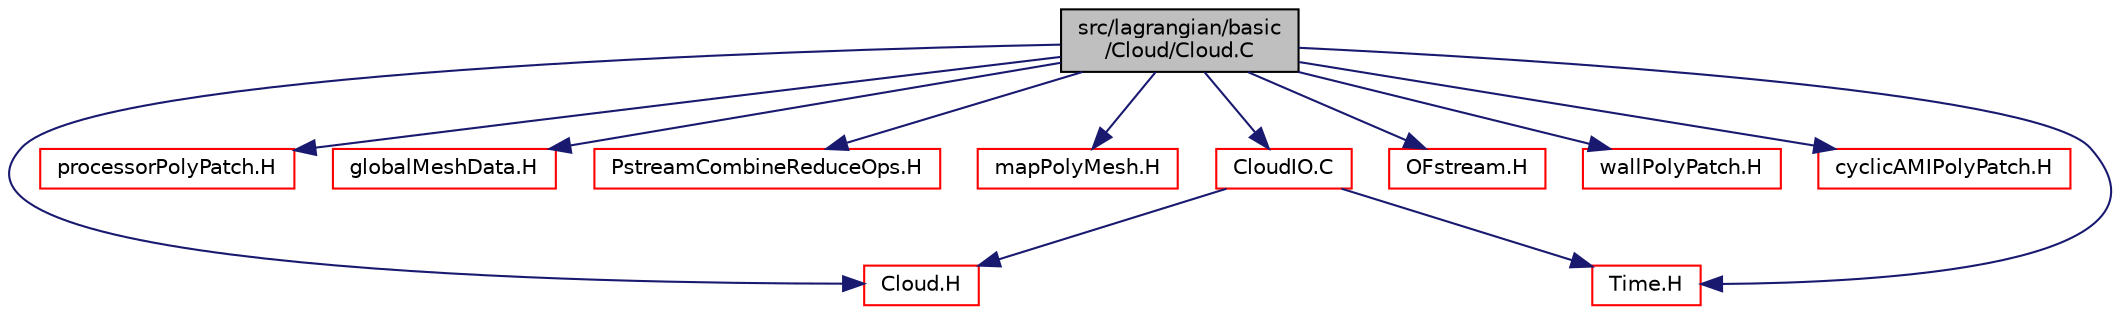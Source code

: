 digraph "src/lagrangian/basic/Cloud/Cloud.C"
{
  bgcolor="transparent";
  edge [fontname="Helvetica",fontsize="10",labelfontname="Helvetica",labelfontsize="10"];
  node [fontname="Helvetica",fontsize="10",shape=record];
  Node0 [label="src/lagrangian/basic\l/Cloud/Cloud.C",height=0.2,width=0.4,color="black", fillcolor="grey75", style="filled", fontcolor="black"];
  Node0 -> Node1 [color="midnightblue",fontsize="10",style="solid",fontname="Helvetica"];
  Node1 [label="Cloud.H",height=0.2,width=0.4,color="red",URL="$a05525.html"];
  Node0 -> Node238 [color="midnightblue",fontsize="10",style="solid",fontname="Helvetica"];
  Node238 [label="processorPolyPatch.H",height=0.2,width=0.4,color="red",URL="$a12485.html"];
  Node0 -> Node244 [color="midnightblue",fontsize="10",style="solid",fontname="Helvetica"];
  Node244 [label="globalMeshData.H",height=0.2,width=0.4,color="red",URL="$a12293.html"];
  Node0 -> Node251 [color="midnightblue",fontsize="10",style="solid",fontname="Helvetica"];
  Node251 [label="PstreamCombineReduceOps.H",height=0.2,width=0.4,color="red",URL="$a09869.html",tooltip="Combination-Reduction operation for a parallel run. The information from all nodes is collected on th..."];
  Node0 -> Node253 [color="midnightblue",fontsize="10",style="solid",fontname="Helvetica"];
  Node253 [label="mapPolyMesh.H",height=0.2,width=0.4,color="red",URL="$a12365.html"];
  Node0 -> Node256 [color="midnightblue",fontsize="10",style="solid",fontname="Helvetica"];
  Node256 [label="Time.H",height=0.2,width=0.4,color="red",URL="$a10025.html"];
  Node0 -> Node295 [color="midnightblue",fontsize="10",style="solid",fontname="Helvetica"];
  Node295 [label="OFstream.H",height=0.2,width=0.4,color="red",URL="$a09791.html"];
  Node0 -> Node297 [color="midnightblue",fontsize="10",style="solid",fontname="Helvetica"];
  Node297 [label="wallPolyPatch.H",height=0.2,width=0.4,color="red",URL="$a12515.html"];
  Node0 -> Node298 [color="midnightblue",fontsize="10",style="solid",fontname="Helvetica"];
  Node298 [label="cyclicAMIPolyPatch.H",height=0.2,width=0.4,color="red",URL="$a08090.html"];
  Node0 -> Node318 [color="midnightblue",fontsize="10",style="solid",fontname="Helvetica"];
  Node318 [label="CloudIO.C",height=0.2,width=0.4,color="red",URL="$a05528.html"];
  Node318 -> Node1 [color="midnightblue",fontsize="10",style="solid",fontname="Helvetica"];
  Node318 -> Node256 [color="midnightblue",fontsize="10",style="solid",fontname="Helvetica"];
}
